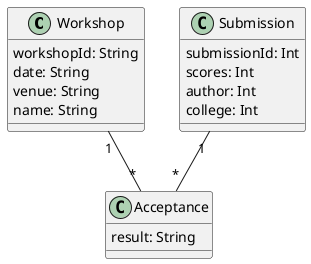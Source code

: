 @startuml "WorkshopPaper"


class Workshop{
  workshopId: String
  date: String
  venue: String
  name: String
}

class Submission{
  submissionId: Int
  scores: Int
  author: Int
  college: Int
}

class Acceptance{
  result: String
}



Workshop "1" -- "*" Acceptance

Submission "1" -- "*" Acceptance


@enduml
